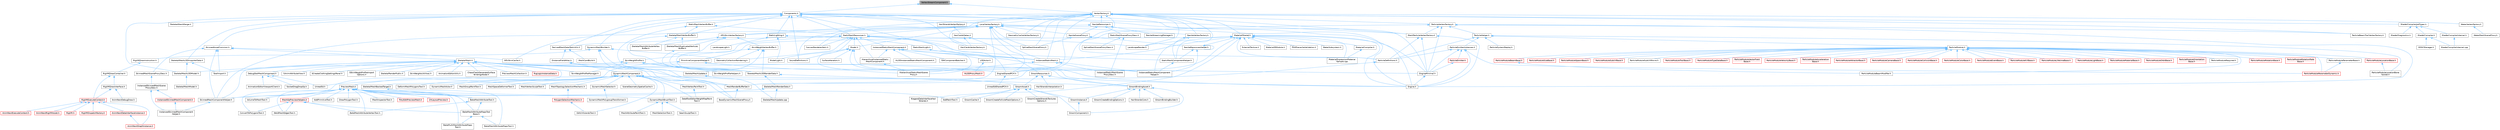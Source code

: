 digraph "VertexStreamComponent.h"
{
 // INTERACTIVE_SVG=YES
 // LATEX_PDF_SIZE
  bgcolor="transparent";
  edge [fontname=Helvetica,fontsize=10,labelfontname=Helvetica,labelfontsize=10];
  node [fontname=Helvetica,fontsize=10,shape=box,height=0.2,width=0.4];
  Node1 [id="Node000001",label="VertexStreamComponent.h",height=0.2,width=0.4,color="gray40", fillcolor="grey60", style="filled", fontcolor="black",tooltip=" "];
  Node1 -> Node2 [id="edge1_Node000001_Node000002",dir="back",color="steelblue1",style="solid",tooltip=" "];
  Node2 [id="Node000002",label="Components.h",height=0.2,width=0.4,color="grey40", fillcolor="white", style="filled",URL="$d0/dc5/Components_8h.html",tooltip=" "];
  Node2 -> Node3 [id="edge2_Node000002_Node000003",dir="back",color="steelblue1",style="solid",tooltip=" "];
  Node3 [id="Node000003",label="DerivedMeshDataTaskUtils.h",height=0.2,width=0.4,color="grey40", fillcolor="white", style="filled",URL="$d2/d98/DerivedMeshDataTaskUtils_8h.html",tooltip=" "];
  Node3 -> Node4 [id="edge3_Node000003_Node000004",dir="back",color="steelblue1",style="solid",tooltip=" "];
  Node4 [id="Node000004",label="DistanceFieldAtlas.h",height=0.2,width=0.4,color="grey40", fillcolor="white", style="filled",URL="$df/def/DistanceFieldAtlas_8h.html",tooltip=" "];
  Node4 -> Node5 [id="edge4_Node000004_Node000005",dir="back",color="steelblue1",style="solid",tooltip=" "];
  Node5 [id="Node000005",label="BaseDynamicMeshSceneProxy.h",height=0.2,width=0.4,color="grey40", fillcolor="white", style="filled",URL="$d2/dee/BaseDynamicMeshSceneProxy_8h.html",tooltip=" "];
  Node4 -> Node6 [id="edge5_Node000004_Node000006",dir="back",color="steelblue1",style="solid",tooltip=" "];
  Node6 [id="Node000006",label="DynamicMeshComponent.h",height=0.2,width=0.4,color="grey40", fillcolor="white", style="filled",URL="$d8/d66/DynamicMeshComponent_8h.html",tooltip=" "];
  Node6 -> Node7 [id="edge6_Node000006_Node000007",dir="back",color="steelblue1",style="solid",tooltip=" "];
  Node7 [id="Node000007",label="DataflowEditorWeightMapPaint\lTool.h",height=0.2,width=0.4,color="grey40", fillcolor="white", style="filled",URL="$db/d46/DataflowEditorWeightMapPaintTool_8h.html",tooltip=" "];
  Node6 -> Node8 [id="edge7_Node000006_Node000008",dir="back",color="steelblue1",style="solid",tooltip=" "];
  Node8 [id="Node000008",label="DeformMeshPolygonsTool.h",height=0.2,width=0.4,color="grey40", fillcolor="white", style="filled",URL="$db/d72/DeformMeshPolygonsTool_8h.html",tooltip=" "];
  Node6 -> Node9 [id="edge8_Node000006_Node000009",dir="back",color="steelblue1",style="solid",tooltip=" "];
  Node9 [id="Node000009",label="DynamicMeshActor.h",height=0.2,width=0.4,color="grey40", fillcolor="white", style="filled",URL="$d1/d71/DynamicMeshActor_8h.html",tooltip=" "];
  Node6 -> Node10 [id="edge9_Node000006_Node000010",dir="back",color="steelblue1",style="solid",tooltip=" "];
  Node10 [id="Node000010",label="DynamicMeshBrushTool.h",height=0.2,width=0.4,color="grey40", fillcolor="white", style="filled",URL="$da/d04/DynamicMeshBrushTool_8h.html",tooltip=" "];
  Node10 -> Node11 [id="edge10_Node000010_Node000011",dir="back",color="steelblue1",style="solid",tooltip=" "];
  Node11 [id="Node000011",label="MeshAttributePaintTool.h",height=0.2,width=0.4,color="grey40", fillcolor="white", style="filled",URL="$d3/d29/MeshAttributePaintTool_8h.html",tooltip=" "];
  Node10 -> Node12 [id="edge11_Node000010_Node000012",dir="back",color="steelblue1",style="solid",tooltip=" "];
  Node12 [id="Node000012",label="MeshSelectionTool.h",height=0.2,width=0.4,color="grey40", fillcolor="white", style="filled",URL="$d8/d80/MeshSelectionTool_8h.html",tooltip=" "];
  Node10 -> Node13 [id="edge12_Node000010_Node000013",dir="back",color="steelblue1",style="solid",tooltip=" "];
  Node13 [id="Node000013",label="SeamSculptTool.h",height=0.2,width=0.4,color="grey40", fillcolor="white", style="filled",URL="$d1/d31/SeamSculptTool_8h.html",tooltip=" "];
  Node6 -> Node14 [id="edge13_Node000006_Node000014",dir="back",color="steelblue1",style="solid",tooltip=" "];
  Node14 [id="Node000014",label="DynamicMeshSelector.h",height=0.2,width=0.4,color="grey40", fillcolor="white", style="filled",URL="$dc/d01/DynamicMeshSelector_8h.html",tooltip=" "];
  Node14 -> Node15 [id="edge14_Node000014_Node000015",dir="back",color="steelblue1",style="solid",tooltip=" "];
  Node15 [id="Node000015",label="DynamicMeshPolygroupTransformer.h",height=0.2,width=0.4,color="grey40", fillcolor="white", style="filled",URL="$dc/db2/DynamicMeshPolygroupTransformer_8h.html",tooltip=" "];
  Node6 -> Node16 [id="edge15_Node000006_Node000016",dir="back",color="steelblue1",style="solid",tooltip=" "];
  Node16 [id="Node000016",label="EditUVIslandsTool.h",height=0.2,width=0.4,color="grey40", fillcolor="white", style="filled",URL="$d0/de4/EditUVIslandsTool_8h.html",tooltip=" "];
  Node6 -> Node17 [id="edge16_Node000006_Node000017",dir="back",color="steelblue1",style="solid",tooltip=" "];
  Node17 [id="Node000017",label="MeshGroupPaintTool.h",height=0.2,width=0.4,color="grey40", fillcolor="white", style="filled",URL="$dd/d04/MeshGroupPaintTool_8h.html",tooltip=" "];
  Node6 -> Node18 [id="edge17_Node000006_Node000018",dir="back",color="steelblue1",style="solid",tooltip=" "];
  Node18 [id="Node000018",label="MeshRenderBufferSet.h",height=0.2,width=0.4,color="grey40", fillcolor="white", style="filled",URL="$de/dc2/MeshRenderBufferSet_8h.html",tooltip=" "];
  Node18 -> Node5 [id="edge18_Node000018_Node000005",dir="back",color="steelblue1",style="solid",tooltip=" "];
  Node6 -> Node19 [id="edge19_Node000006_Node000019",dir="back",color="steelblue1",style="solid",tooltip=" "];
  Node19 [id="Node000019",label="MeshSpaceDeformerTool.h",height=0.2,width=0.4,color="grey40", fillcolor="white", style="filled",URL="$d7/dc8/MeshSpaceDeformerTool_8h.html",tooltip=" "];
  Node6 -> Node20 [id="edge20_Node000006_Node000020",dir="back",color="steelblue1",style="solid",tooltip=" "];
  Node20 [id="Node000020",label="MeshTopologySelectionMechanic.h",height=0.2,width=0.4,color="grey40", fillcolor="white", style="filled",URL="$d5/d15/MeshTopologySelectionMechanic_8h.html",tooltip=" "];
  Node20 -> Node21 [id="edge21_Node000020_Node000021",dir="back",color="steelblue1",style="solid",tooltip=" "];
  Node21 [id="Node000021",label="PolygonSelectionMechanic.h",height=0.2,width=0.4,color="red", fillcolor="#FFF0F0", style="filled",URL="$da/dff/PolygonSelectionMechanic_8h.html",tooltip=" "];
  Node21 -> Node16 [id="edge22_Node000021_Node000016",dir="back",color="steelblue1",style="solid",tooltip=" "];
  Node6 -> Node23 [id="edge23_Node000006_Node000023",dir="back",color="steelblue1",style="solid",tooltip=" "];
  Node23 [id="Node000023",label="MeshVertexPaintTool.h",height=0.2,width=0.4,color="grey40", fillcolor="white", style="filled",URL="$db/d74/MeshVertexPaintTool_8h.html",tooltip=" "];
  Node23 -> Node7 [id="edge24_Node000023_Node000007",dir="back",color="steelblue1",style="solid",tooltip=" "];
  Node6 -> Node24 [id="edge25_Node000006_Node000024",dir="back",color="steelblue1",style="solid",tooltip=" "];
  Node24 [id="Node000024",label="MeshVertexSculptTool.h",height=0.2,width=0.4,color="grey40", fillcolor="white", style="filled",URL="$dc/da6/MeshVertexSculptTool_8h.html",tooltip=" "];
  Node6 -> Node25 [id="edge26_Node000006_Node000025",dir="back",color="steelblue1",style="solid",tooltip=" "];
  Node25 [id="Node000025",label="PreviewMesh.h",height=0.2,width=0.4,color="grey40", fillcolor="white", style="filled",URL="$d6/d30/PreviewMesh_8h.html",tooltip=" "];
  Node25 -> Node26 [id="edge27_Node000025_Node000026",dir="back",color="steelblue1",style="solid",tooltip=" "];
  Node26 [id="Node000026",label="AddPatchTool.h",height=0.2,width=0.4,color="grey40", fillcolor="white", style="filled",URL="$d5/deb/AddPatchTool_8h.html",tooltip=" "];
  Node25 -> Node27 [id="edge28_Node000025_Node000027",dir="back",color="steelblue1",style="solid",tooltip=" "];
  Node27 [id="Node000027",label="AddPrimitiveTool.h",height=0.2,width=0.4,color="grey40", fillcolor="white", style="filled",URL="$d5/dbf/AddPrimitiveTool_8h.html",tooltip=" "];
  Node25 -> Node28 [id="edge29_Node000025_Node000028",dir="back",color="steelblue1",style="solid",tooltip=" "];
  Node28 [id="Node000028",label="BakeMeshAttributeMapsTool.h",height=0.2,width=0.4,color="grey40", fillcolor="white", style="filled",URL="$d8/d14/BakeMeshAttributeMapsTool_8h.html",tooltip=" "];
  Node25 -> Node29 [id="edge30_Node000025_Node000029",dir="back",color="steelblue1",style="solid",tooltip=" "];
  Node29 [id="Node000029",label="BakeMeshAttributeMapsTool\lBase.h",height=0.2,width=0.4,color="grey40", fillcolor="white", style="filled",URL="$dc/d68/BakeMeshAttributeMapsToolBase_8h.html",tooltip=" "];
  Node29 -> Node28 [id="edge31_Node000029_Node000028",dir="back",color="steelblue1",style="solid",tooltip=" "];
  Node29 -> Node30 [id="edge32_Node000029_Node000030",dir="back",color="steelblue1",style="solid",tooltip=" "];
  Node30 [id="Node000030",label="BakeMultiMeshAttributeMaps\lTool.h",height=0.2,width=0.4,color="grey40", fillcolor="white", style="filled",URL="$d7/d65/BakeMultiMeshAttributeMapsTool_8h.html",tooltip=" "];
  Node25 -> Node31 [id="edge33_Node000025_Node000031",dir="back",color="steelblue1",style="solid",tooltip=" "];
  Node31 [id="Node000031",label="BakeMeshAttributeTool.h",height=0.2,width=0.4,color="grey40", fillcolor="white", style="filled",URL="$d0/d82/BakeMeshAttributeTool_8h.html",tooltip=" "];
  Node31 -> Node29 [id="edge34_Node000031_Node000029",dir="back",color="steelblue1",style="solid",tooltip=" "];
  Node31 -> Node32 [id="edge35_Node000031_Node000032",dir="back",color="steelblue1",style="solid",tooltip=" "];
  Node32 [id="Node000032",label="BakeMeshAttributeVertexTool.h",height=0.2,width=0.4,color="grey40", fillcolor="white", style="filled",URL="$d6/d76/BakeMeshAttributeVertexTool_8h.html",tooltip=" "];
  Node25 -> Node32 [id="edge36_Node000025_Node000032",dir="back",color="steelblue1",style="solid",tooltip=" "];
  Node25 -> Node30 [id="edge37_Node000025_Node000030",dir="back",color="steelblue1",style="solid",tooltip=" "];
  Node25 -> Node33 [id="edge38_Node000025_Node000033",dir="back",color="steelblue1",style="solid",tooltip=" "];
  Node33 [id="Node000033",label="ConvertToPolygonsTool.h",height=0.2,width=0.4,color="grey40", fillcolor="white", style="filled",URL="$d7/d5a/ConvertToPolygonsTool_8h.html",tooltip=" "];
  Node25 -> Node34 [id="edge39_Node000025_Node000034",dir="back",color="steelblue1",style="solid",tooltip=" "];
  Node34 [id="Node000034",label="DrawPolygonTool.h",height=0.2,width=0.4,color="grey40", fillcolor="white", style="filled",URL="$d0/d15/DrawPolygonTool_8h.html",tooltip=" "];
  Node25 -> Node10 [id="edge40_Node000025_Node000010",dir="back",color="steelblue1",style="solid",tooltip=" "];
  Node25 -> Node35 [id="edge41_Node000025_Node000035",dir="back",color="steelblue1",style="solid",tooltip=" "];
  Node35 [id="Node000035",label="MeshInspectorTool.h",height=0.2,width=0.4,color="grey40", fillcolor="white", style="filled",URL="$de/da1/MeshInspectorTool_8h.html",tooltip=" "];
  Node25 -> Node36 [id="edge42_Node000025_Node000036",dir="back",color="steelblue1",style="solid",tooltip=" "];
  Node36 [id="Node000036",label="MeshOpPreviewHelpers.h",height=0.2,width=0.4,color="red", fillcolor="#FFF0F0", style="filled",URL="$de/d33/MeshOpPreviewHelpers_8h.html",tooltip=" "];
  Node36 -> Node29 [id="edge43_Node000036_Node000029",dir="back",color="steelblue1",style="solid",tooltip=" "];
  Node36 -> Node32 [id="edge44_Node000036_Node000032",dir="back",color="steelblue1",style="solid",tooltip=" "];
  Node36 -> Node33 [id="edge45_Node000036_Node000033",dir="back",color="steelblue1",style="solid",tooltip=" "];
  Node36 -> Node70 [id="edge46_Node000036_Node000070",dir="back",color="steelblue1",style="solid",tooltip=" "];
  Node70 [id="Node000070",label="WeldMeshEdgesTool.h",height=0.2,width=0.4,color="grey40", fillcolor="white", style="filled",URL="$d5/d6e/WeldMeshEdgesTool_8h.html",tooltip=" "];
  Node25 -> Node71 [id="edge47_Node000025_Node000071",dir="back",color="steelblue1",style="solid",tooltip=" "];
  Node71 [id="Node000071",label="PolyEditPreviewMesh.h",height=0.2,width=0.4,color="red", fillcolor="#FFF0F0", style="filled",URL="$d2/de8/PolyEditPreviewMesh_8h.html",tooltip=" "];
  Node25 -> Node73 [id="edge48_Node000025_Node000073",dir="back",color="steelblue1",style="solid",tooltip=" "];
  Node73 [id="Node000073",label="UVLayoutPreview.h",height=0.2,width=0.4,color="red", fillcolor="#FFF0F0", style="filled",URL="$dd/d16/UVLayoutPreview_8h.html",tooltip=" "];
  Node25 -> Node76 [id="edge49_Node000025_Node000076",dir="back",color="steelblue1",style="solid",tooltip=" "];
  Node76 [id="Node000076",label="VolumeToMeshTool.h",height=0.2,width=0.4,color="grey40", fillcolor="white", style="filled",URL="$de/d64/VolumeToMeshTool_8h.html",tooltip=" "];
  Node25 -> Node70 [id="edge50_Node000025_Node000070",dir="back",color="steelblue1",style="solid",tooltip=" "];
  Node6 -> Node77 [id="edge51_Node000006_Node000077",dir="back",color="steelblue1",style="solid",tooltip=" "];
  Node77 [id="Node000077",label="SceneGeometrySpatialCache.h",height=0.2,width=0.4,color="grey40", fillcolor="white", style="filled",URL="$d6/d6f/SceneGeometrySpatialCache_8h.html",tooltip=" "];
  Node3 -> Node78 [id="edge52_Node000003_Node000078",dir="back",color="steelblue1",style="solid",tooltip=" "];
  Node78 [id="Node000078",label="MeshCardBuild.h",height=0.2,width=0.4,color="grey40", fillcolor="white", style="filled",URL="$d8/df6/MeshCardBuild_8h.html",tooltip=" "];
  Node2 -> Node79 [id="edge53_Node000002_Node000079",dir="back",color="steelblue1",style="solid",tooltip=" "];
  Node79 [id="Node000079",label="DynamicMeshBuilder.h",height=0.2,width=0.4,color="grey40", fillcolor="white", style="filled",URL="$d2/d3c/DynamicMeshBuilder_8h.html",tooltip=" "];
  Node79 -> Node5 [id="edge54_Node000079_Node000005",dir="back",color="steelblue1",style="solid",tooltip=" "];
  Node79 -> Node80 [id="edge55_Node000079_Node000080",dir="back",color="steelblue1",style="solid",tooltip=" "];
  Node80 [id="Node000080",label="GeometryCollectionRendering.h",height=0.2,width=0.4,color="grey40", fillcolor="white", style="filled",URL="$dc/d68/GeometryCollectionRendering_8h.html",tooltip=" "];
  Node79 -> Node18 [id="edge56_Node000079_Node000018",dir="back",color="steelblue1",style="solid",tooltip=" "];
  Node79 -> Node81 [id="edge57_Node000079_Node000081",dir="back",color="steelblue1",style="solid",tooltip=" "];
  Node81 [id="Node000081",label="RigVMDrawInstruction.h",height=0.2,width=0.4,color="grey40", fillcolor="white", style="filled",URL="$d3/dd0/RigVMDrawInstruction_8h.html",tooltip=" "];
  Node81 -> Node82 [id="edge58_Node000081_Node000082",dir="back",color="steelblue1",style="solid",tooltip=" "];
  Node82 [id="Node000082",label="RigVMDrawContainer.h",height=0.2,width=0.4,color="grey40", fillcolor="white", style="filled",URL="$da/ddd/RigVMDrawContainer_8h.html",tooltip=" "];
  Node82 -> Node83 [id="edge59_Node000082_Node000083",dir="back",color="steelblue1",style="solid",tooltip=" "];
  Node83 [id="Node000083",label="RigVMDrawInterface.h",height=0.2,width=0.4,color="grey40", fillcolor="white", style="filled",URL="$d2/dd1/RigVMDrawInterface_8h.html",tooltip=" "];
  Node83 -> Node84 [id="edge60_Node000083_Node000084",dir="back",color="steelblue1",style="solid",tooltip=" "];
  Node84 [id="Node000084",label="AnimNextDebugDraw.h",height=0.2,width=0.4,color="grey40", fillcolor="white", style="filled",URL="$dd/de1/AnimNextDebugDraw_8h.html",tooltip=" "];
  Node83 -> Node85 [id="edge61_Node000083_Node000085",dir="back",color="steelblue1",style="solid",tooltip=" "];
  Node85 [id="Node000085",label="RigVMExecuteContext.h",height=0.2,width=0.4,color="red", fillcolor="#FFF0F0", style="filled",URL="$d8/d0d/RigVMExecuteContext_8h.html",tooltip=" "];
  Node85 -> Node86 [id="edge62_Node000085_Node000086",dir="back",color="steelblue1",style="solid",tooltip=" "];
  Node86 [id="Node000086",label="AnimNextDataInterfaceInstance.h",height=0.2,width=0.4,color="red", fillcolor="#FFF0F0", style="filled",URL="$d4/dc0/AnimNextDataInterfaceInstance_8h.html",tooltip=" "];
  Node86 -> Node87 [id="edge63_Node000086_Node000087",dir="back",color="steelblue1",style="solid",tooltip=" "];
  Node87 [id="Node000087",label="AnimNextGraphInstance.h",height=0.2,width=0.4,color="red", fillcolor="#FFF0F0", style="filled",URL="$df/d5e/AnimNextGraphInstance_8h.html",tooltip=" "];
  Node85 -> Node102 [id="edge64_Node000085_Node000102",dir="back",color="steelblue1",style="solid",tooltip=" "];
  Node102 [id="Node000102",label="AnimNextExecuteContext.h",height=0.2,width=0.4,color="red", fillcolor="#FFF0F0", style="filled",URL="$de/da5/AnimNextExecuteContext_8h.html",tooltip=" "];
  Node85 -> Node87 [id="edge65_Node000085_Node000087",dir="back",color="steelblue1",style="solid",tooltip=" "];
  Node85 -> Node125 [id="edge66_Node000085_Node000125",dir="back",color="steelblue1",style="solid",tooltip=" "];
  Node125 [id="Node000125",label="AnimNextRigVMAsset.h",height=0.2,width=0.4,color="red", fillcolor="#FFF0F0", style="filled",URL="$d8/d0c/AnimNextRigVMAsset_8h.html",tooltip=" "];
  Node85 -> Node134 [id="edge67_Node000085_Node000134",dir="back",color="steelblue1",style="solid",tooltip=" "];
  Node134 [id="Node000134",label="RigVM.h",height=0.2,width=0.4,color="red", fillcolor="#FFF0F0", style="filled",URL="$d0/d5e/RigVM_8h.html",tooltip=" "];
  Node85 -> Node218 [id="edge68_Node000085_Node000218",dir="back",color="steelblue1",style="solid",tooltip=" "];
  Node218 [id="Node000218",label="RigVMDispatchFactory.h",height=0.2,width=0.4,color="red", fillcolor="#FFF0F0", style="filled",URL="$de/d6b/RigVMDispatchFactory_8h.html",tooltip=" "];
  Node82 -> Node85 [id="edge69_Node000082_Node000085",dir="back",color="steelblue1",style="solid",tooltip=" "];
  Node2 -> Node308 [id="edge70_Node000002_Node000308",dir="back",color="steelblue1",style="solid",tooltip=" "];
  Node308 [id="Node000308",label="Engine.h",height=0.2,width=0.4,color="grey40", fillcolor="white", style="filled",URL="$d1/d34/Public_2Engine_8h.html",tooltip=" "];
  Node2 -> Node309 [id="edge71_Node000002_Node000309",dir="back",color="steelblue1",style="solid",tooltip=" "];
  Node309 [id="Node000309",label="EngineMinimal.h",height=0.2,width=0.4,color="grey40", fillcolor="white", style="filled",URL="$d0/d2c/EngineMinimal_8h.html",tooltip=" "];
  Node309 -> Node308 [id="edge72_Node000309_Node000308",dir="back",color="steelblue1",style="solid",tooltip=" "];
  Node2 -> Node310 [id="edge73_Node000002_Node000310",dir="back",color="steelblue1",style="solid",tooltip=" "];
  Node310 [id="Node000310",label="EngineSharedPCH.h",height=0.2,width=0.4,color="grey40", fillcolor="white", style="filled",URL="$dc/dbb/EngineSharedPCH_8h.html",tooltip=" "];
  Node310 -> Node311 [id="edge74_Node000310_Node000311",dir="back",color="steelblue1",style="solid",tooltip=" "];
  Node311 [id="Node000311",label="UnrealEdSharedPCH.h",height=0.2,width=0.4,color="grey40", fillcolor="white", style="filled",URL="$d1/de6/UnrealEdSharedPCH_8h.html",tooltip=" "];
  Node2 -> Node312 [id="edge75_Node000002_Node000312",dir="back",color="steelblue1",style="solid",tooltip=" "];
  Node312 [id="Node000312",label="HairCardsVertexFactory.h",height=0.2,width=0.4,color="grey40", fillcolor="white", style="filled",URL="$de/d8e/HairCardsVertexFactory_8h.html",tooltip=" "];
  Node2 -> Node313 [id="edge76_Node000002_Node000313",dir="back",color="steelblue1",style="solid",tooltip=" "];
  Node313 [id="Node000313",label="HairStrandsVertexFactory.h",height=0.2,width=0.4,color="grey40", fillcolor="white", style="filled",URL="$d0/d1c/HairStrandsVertexFactory_8h.html",tooltip=" "];
  Node313 -> Node314 [id="edge77_Node000313_Node000314",dir="back",color="steelblue1",style="solid",tooltip=" "];
  Node314 [id="Node000314",label="HairCardsDatas.h",height=0.2,width=0.4,color="grey40", fillcolor="white", style="filled",URL="$da/d01/HairCardsDatas_8h.html",tooltip=" "];
  Node314 -> Node315 [id="edge78_Node000314_Node000315",dir="back",color="steelblue1",style="solid",tooltip=" "];
  Node315 [id="Node000315",label="GroomResources.h",height=0.2,width=0.4,color="grey40", fillcolor="white", style="filled",URL="$d0/d70/GroomResources_8h.html",tooltip=" "];
  Node315 -> Node316 [id="edge79_Node000315_Node000316",dir="back",color="steelblue1",style="solid",tooltip=" "];
  Node316 [id="Node000316",label="GroomAsset.h",height=0.2,width=0.4,color="grey40", fillcolor="white", style="filled",URL="$d8/df1/GroomAsset_8h.html",tooltip=" "];
  Node316 -> Node317 [id="edge80_Node000316_Node000317",dir="back",color="steelblue1",style="solid",tooltip=" "];
  Node317 [id="Node000317",label="GroomCache.h",height=0.2,width=0.4,color="grey40", fillcolor="white", style="filled",URL="$d7/d6e/GroomCache_8h.html",tooltip=" "];
  Node316 -> Node318 [id="edge81_Node000316_Node000318",dir="back",color="steelblue1",style="solid",tooltip=" "];
  Node318 [id="Node000318",label="GroomComponent.h",height=0.2,width=0.4,color="grey40", fillcolor="white", style="filled",URL="$de/d2e/GroomComponent_8h.html",tooltip=" "];
  Node316 -> Node319 [id="edge82_Node000316_Node000319",dir="back",color="steelblue1",style="solid",tooltip=" "];
  Node319 [id="Node000319",label="GroomCreateFollicleMaskOptions.h",height=0.2,width=0.4,color="grey40", fillcolor="white", style="filled",URL="$d7/d8b/GroomCreateFollicleMaskOptions_8h.html",tooltip=" "];
  Node316 -> Node320 [id="edge83_Node000316_Node000320",dir="back",color="steelblue1",style="solid",tooltip=" "];
  Node320 [id="Node000320",label="GroomCreateStrandsTextures\lOptions.h",height=0.2,width=0.4,color="grey40", fillcolor="white", style="filled",URL="$da/dfc/GroomCreateStrandsTexturesOptions_8h.html",tooltip=" "];
  Node316 -> Node321 [id="edge84_Node000316_Node000321",dir="back",color="steelblue1",style="solid",tooltip=" "];
  Node321 [id="Node000321",label="GroomInstance.h",height=0.2,width=0.4,color="grey40", fillcolor="white", style="filled",URL="$dd/d47/GroomInstance_8h.html",tooltip=" "];
  Node321 -> Node318 [id="edge85_Node000321_Node000318",dir="back",color="steelblue1",style="solid",tooltip=" "];
  Node316 -> Node322 [id="edge86_Node000316_Node000322",dir="back",color="steelblue1",style="solid",tooltip=" "];
  Node322 [id="Node000322",label="NiagaraDataInterfaceHair\lStrands.h",height=0.2,width=0.4,color="grey40", fillcolor="white", style="filled",URL="$da/dd2/NiagaraDataInterfaceHairStrands_8h.html",tooltip=" "];
  Node315 -> Node323 [id="edge87_Node000315_Node000323",dir="back",color="steelblue1",style="solid",tooltip=" "];
  Node323 [id="Node000323",label="GroomBindingAsset.h",height=0.2,width=0.4,color="grey40", fillcolor="white", style="filled",URL="$de/d26/GroomBindingAsset_8h.html",tooltip=" "];
  Node323 -> Node324 [id="edge88_Node000323_Node000324",dir="back",color="steelblue1",style="solid",tooltip=" "];
  Node324 [id="Node000324",label="GroomBindingBuilder.h",height=0.2,width=0.4,color="grey40", fillcolor="white", style="filled",URL="$d2/d2f/GroomBindingBuilder_8h.html",tooltip=" "];
  Node323 -> Node318 [id="edge89_Node000323_Node000318",dir="back",color="steelblue1",style="solid",tooltip=" "];
  Node323 -> Node325 [id="edge90_Node000323_Node000325",dir="back",color="steelblue1",style="solid",tooltip=" "];
  Node325 [id="Node000325",label="GroomCreateBindingOptions.h",height=0.2,width=0.4,color="grey40", fillcolor="white", style="filled",URL="$d5/dba/GroomCreateBindingOptions_8h.html",tooltip=" "];
  Node323 -> Node321 [id="edge91_Node000323_Node000321",dir="back",color="steelblue1",style="solid",tooltip=" "];
  Node323 -> Node326 [id="edge92_Node000323_Node000326",dir="back",color="steelblue1",style="solid",tooltip=" "];
  Node326 [id="Node000326",label="HairStrandsCore.h",height=0.2,width=0.4,color="grey40", fillcolor="white", style="filled",URL="$d7/def/HairStrandsCore_8h.html",tooltip=" "];
  Node315 -> Node327 [id="edge93_Node000315_Node000327",dir="back",color="steelblue1",style="solid",tooltip=" "];
  Node327 [id="Node000327",label="HairStrandsInterpolation.h",height=0.2,width=0.4,color="grey40", fillcolor="white", style="filled",URL="$de/dab/HairStrandsInterpolation_8h.html",tooltip=" "];
  Node314 -> Node312 [id="edge94_Node000314_Node000312",dir="back",color="steelblue1",style="solid",tooltip=" "];
  Node2 -> Node328 [id="edge95_Node000002_Node000328",dir="back",color="steelblue1",style="solid",tooltip=" "];
  Node328 [id="Node000328",label="LocalVertexFactory.h",height=0.2,width=0.4,color="grey40", fillcolor="white", style="filled",URL="$d7/dd9/LocalVertexFactory_8h.html",tooltip=" "];
  Node328 -> Node329 [id="edge96_Node000328_Node000329",dir="back",color="steelblue1",style="solid",tooltip=" "];
  Node329 [id="Node000329",label="CanvasRendererItem.h",height=0.2,width=0.4,color="grey40", fillcolor="white", style="filled",URL="$d7/d93/CanvasRendererItem_8h.html",tooltip=" "];
  Node328 -> Node308 [id="edge97_Node000328_Node000308",dir="back",color="steelblue1",style="solid",tooltip=" "];
  Node328 -> Node310 [id="edge98_Node000328_Node000310",dir="back",color="steelblue1",style="solid",tooltip=" "];
  Node328 -> Node330 [id="edge99_Node000328_Node000330",dir="back",color="steelblue1",style="solid",tooltip=" "];
  Node330 [id="Node000330",label="GPUSkinVertexFactory.h",height=0.2,width=0.4,color="grey40", fillcolor="white", style="filled",URL="$db/dcc/GPUSkinVertexFactory_8h.html",tooltip=" "];
  Node330 -> Node331 [id="edge100_Node000330_Node000331",dir="back",color="steelblue1",style="solid",tooltip=" "];
  Node331 [id="Node000331",label="SkeletalMeshAttributeVertex\lBuffer.h",height=0.2,width=0.4,color="grey40", fillcolor="white", style="filled",URL="$de/d6e/SkeletalMeshAttributeVertexBuffer_8h.html",tooltip=" "];
  Node330 -> Node332 [id="edge101_Node000330_Node000332",dir="back",color="steelblue1",style="solid",tooltip=" "];
  Node332 [id="Node000332",label="SkeletalMeshDuplicatedVertices\lBuffer.h",height=0.2,width=0.4,color="grey40", fillcolor="white", style="filled",URL="$d6/da7/SkeletalMeshDuplicatedVerticesBuffer_8h.html",tooltip=" "];
  Node332 -> Node333 [id="edge102_Node000332_Node000333",dir="back",color="steelblue1",style="solid",tooltip=" "];
  Node333 [id="Node000333",label="SkeletalMeshLODRenderData.h",height=0.2,width=0.4,color="grey40", fillcolor="white", style="filled",URL="$d0/d5a/SkeletalMeshLODRenderData_8h.html",tooltip=" "];
  Node333 -> Node323 [id="edge103_Node000333_Node000323",dir="back",color="steelblue1",style="solid",tooltip=" "];
  Node333 -> Node334 [id="edge104_Node000333_Node000334",dir="back",color="steelblue1",style="solid",tooltip=" "];
  Node334 [id="Node000334",label="SkeletalMeshRenderData.h",height=0.2,width=0.4,color="grey40", fillcolor="white", style="filled",URL="$d9/d14/SkeletalMeshRenderData_8h.html",tooltip=" "];
  Node334 -> Node335 [id="edge105_Node000334_Node000335",dir="back",color="steelblue1",style="solid",tooltip=" "];
  Node335 [id="Node000335",label="SkeletalMeshUpdate.cpp",height=0.2,width=0.4,color="grey40", fillcolor="white", style="filled",URL="$db/d45/SkeletalMeshUpdate_8cpp.html",tooltip=" "];
  Node334 -> Node336 [id="edge106_Node000334_Node000336",dir="back",color="steelblue1",style="solid",tooltip=" "];
  Node336 [id="Node000336",label="SkinnedMeshComponentHelper.h",height=0.2,width=0.4,color="grey40", fillcolor="white", style="filled",URL="$db/d81/SkinnedMeshComponentHelper_8h.html",tooltip=" "];
  Node336 -> Node337 [id="edge107_Node000336_Node000337",dir="back",color="steelblue1",style="solid",tooltip=" "];
  Node337 [id="Node000337",label="InstancedSkinnedMeshComponent\lHelper.h",height=0.2,width=0.4,color="grey40", fillcolor="white", style="filled",URL="$d1/d86/InstancedSkinnedMeshComponentHelper_8h.html",tooltip=" "];
  Node330 -> Node333 [id="edge108_Node000330_Node000333",dir="back",color="steelblue1",style="solid",tooltip=" "];
  Node330 -> Node338 [id="edge109_Node000330_Node000338",dir="back",color="steelblue1",style="solid",tooltip=" "];
  Node338 [id="Node000338",label="SkinWeightVertexBuffer.h",height=0.2,width=0.4,color="grey40", fillcolor="white", style="filled",URL="$d3/d86/SkinWeightVertexBuffer_8h.html",tooltip=" "];
  Node338 -> Node80 [id="edge110_Node000338_Node000080",dir="back",color="steelblue1",style="solid",tooltip=" "];
  Node338 -> Node333 [id="edge111_Node000338_Node000333",dir="back",color="steelblue1",style="solid",tooltip=" "];
  Node338 -> Node339 [id="edge112_Node000338_Node000339",dir="back",color="steelblue1",style="solid",tooltip=" "];
  Node339 [id="Node000339",label="SkeletalMeshUpdate.h",height=0.2,width=0.4,color="grey40", fillcolor="white", style="filled",URL="$df/d79/SkeletalMeshUpdate_8h.html",tooltip=" "];
  Node339 -> Node335 [id="edge113_Node000339_Node000335",dir="back",color="steelblue1",style="solid",tooltip=" "];
  Node338 -> Node340 [id="edge114_Node000338_Node000340",dir="back",color="steelblue1",style="solid",tooltip=" "];
  Node340 [id="Node000340",label="SkinWeightProfile.h",height=0.2,width=0.4,color="grey40", fillcolor="white", style="filled",URL="$d9/d1f/SkinWeightProfile_8h.html",tooltip=" "];
  Node340 -> Node341 [id="edge115_Node000340_Node000341",dir="back",color="steelblue1",style="solid",tooltip=" "];
  Node341 [id="Node000341",label="SkeletalMeshLODModel.h",height=0.2,width=0.4,color="grey40", fillcolor="white", style="filled",URL="$d2/d34/SkeletalMeshLODModel_8h.html",tooltip=" "];
  Node341 -> Node342 [id="edge116_Node000341_Node000342",dir="back",color="steelblue1",style="solid",tooltip=" "];
  Node342 [id="Node000342",label="SkeletalMeshModel.h",height=0.2,width=0.4,color="grey40", fillcolor="white", style="filled",URL="$d1/d2c/SkeletalMeshModel_8h.html",tooltip=" "];
  Node340 -> Node333 [id="edge117_Node000340_Node000333",dir="back",color="steelblue1",style="solid",tooltip=" "];
  Node340 -> Node343 [id="edge118_Node000340_Node000343",dir="back",color="steelblue1",style="solid",tooltip=" "];
  Node343 [id="Node000343",label="SkinWeightProfileHelpers.h",height=0.2,width=0.4,color="grey40", fillcolor="white", style="filled",URL="$d4/d53/SkinWeightProfileHelpers_8h.html",tooltip=" "];
  Node340 -> Node344 [id="edge119_Node000340_Node000344",dir="back",color="steelblue1",style="solid",tooltip=" "];
  Node344 [id="Node000344",label="SkinWeightProfileManager.h",height=0.2,width=0.4,color="grey40", fillcolor="white", style="filled",URL="$d4/d83/SkinWeightProfileManager_8h.html",tooltip=" "];
  Node328 -> Node345 [id="edge120_Node000328_Node000345",dir="back",color="steelblue1",style="solid",tooltip=" "];
  Node345 [id="Node000345",label="GeometryCacheVertexFactory.h",height=0.2,width=0.4,color="grey40", fillcolor="white", style="filled",URL="$d2/d40/GeometryCacheVertexFactory_8h.html",tooltip=" "];
  Node328 -> Node346 [id="edge121_Node000328_Node000346",dir="back",color="steelblue1",style="solid",tooltip=" "];
  Node346 [id="Node000346",label="InstancedStaticMesh.h",height=0.2,width=0.4,color="grey40", fillcolor="white", style="filled",URL="$dd/d89/InstancedStaticMesh_8h.html",tooltip=" "];
  Node346 -> Node347 [id="edge122_Node000346_Node000347",dir="back",color="steelblue1",style="solid",tooltip=" "];
  Node347 [id="Node000347",label="HierarchicalStaticMeshScene\lProxy.h",height=0.2,width=0.4,color="grey40", fillcolor="white", style="filled",URL="$d3/d4d/HierarchicalStaticMeshSceneProxy_8h.html",tooltip=" "];
  Node346 -> Node348 [id="edge123_Node000346_Node000348",dir="back",color="steelblue1",style="solid",tooltip=" "];
  Node348 [id="Node000348",label="InstancedStaticMeshComponent\lHelper.h",height=0.2,width=0.4,color="grey40", fillcolor="white", style="filled",URL="$dc/dc7/InstancedStaticMeshComponentHelper_8h.html",tooltip=" "];
  Node346 -> Node349 [id="edge124_Node000346_Node000349",dir="back",color="steelblue1",style="solid",tooltip=" "];
  Node349 [id="Node000349",label="InstancedStaticMeshScene\lProxyDesc.h",height=0.2,width=0.4,color="grey40", fillcolor="white", style="filled",URL="$db/dcf/InstancedStaticMeshSceneProxyDesc_8h.html",tooltip=" "];
  Node328 -> Node18 [id="edge125_Node000328_Node000018",dir="back",color="steelblue1",style="solid",tooltip=" "];
  Node328 -> Node350 [id="edge126_Node000328_Node000350",dir="back",color="steelblue1",style="solid",tooltip=" "];
  Node350 [id="Node000350",label="Model.h",height=0.2,width=0.4,color="grey40", fillcolor="white", style="filled",URL="$dd/d63/Public_2Model_8h.html",tooltip=" "];
  Node350 -> Node308 [id="edge127_Node000350_Node000308",dir="back",color="steelblue1",style="solid",tooltip=" "];
  Node350 -> Node310 [id="edge128_Node000350_Node000310",dir="back",color="steelblue1",style="solid",tooltip=" "];
  Node350 -> Node351 [id="edge129_Node000350_Node000351",dir="back",color="steelblue1",style="solid",tooltip=" "];
  Node351 [id="Node000351",label="ModelLight.h",height=0.2,width=0.4,color="grey40", fillcolor="white", style="filled",URL="$d2/d80/ModelLight_8h.html",tooltip=" "];
  Node350 -> Node352 [id="edge130_Node000350_Node000352",dir="back",color="steelblue1",style="solid",tooltip=" "];
  Node352 [id="Node000352",label="SoundDefinitions.h",height=0.2,width=0.4,color="grey40", fillcolor="white", style="filled",URL="$d4/da9/SoundDefinitions_8h.html",tooltip=" "];
  Node350 -> Node353 [id="edge131_Node000350_Node000353",dir="back",color="steelblue1",style="solid",tooltip=" "];
  Node353 [id="Node000353",label="SurfaceIterators.h",height=0.2,width=0.4,color="grey40", fillcolor="white", style="filled",URL="$da/de6/SurfaceIterators_8h.html",tooltip=" "];
  Node328 -> Node354 [id="edge132_Node000328_Node000354",dir="back",color="steelblue1",style="solid",tooltip=" "];
  Node354 [id="Node000354",label="NaniteSceneProxy.h",height=0.2,width=0.4,color="grey40", fillcolor="white", style="filled",URL="$de/dae/NaniteSceneProxy_8h.html",tooltip=" "];
  Node354 -> Node355 [id="edge133_Node000354_Node000355",dir="back",color="steelblue1",style="solid",tooltip=" "];
  Node355 [id="Node000355",label="NaniteResourcesHelper.h",height=0.2,width=0.4,color="grey40", fillcolor="white", style="filled",URL="$dc/d48/NaniteResourcesHelper_8h.html",tooltip=" "];
  Node355 -> Node348 [id="edge134_Node000355_Node000348",dir="back",color="steelblue1",style="solid",tooltip=" "];
  Node355 -> Node355 [id="edge135_Node000355_Node000355",dir="back",color="steelblue1",style="solid",tooltip=" "];
  Node355 -> Node356 [id="edge136_Node000355_Node000356",dir="back",color="steelblue1",style="solid",tooltip=" "];
  Node356 [id="Node000356",label="StaticMeshComponentHelper.h",height=0.2,width=0.4,color="grey40", fillcolor="white", style="filled",URL="$dc/dc1/StaticMeshComponentHelper_8h.html",tooltip=" "];
  Node356 -> Node348 [id="edge137_Node000356_Node000348",dir="back",color="steelblue1",style="solid",tooltip=" "];
  Node354 -> Node357 [id="edge138_Node000354_Node000357",dir="back",color="steelblue1",style="solid",tooltip=" "];
  Node357 [id="Node000357",label="SplineMeshSceneProxy.h",height=0.2,width=0.4,color="grey40", fillcolor="white", style="filled",URL="$dd/dcb/SplineMeshSceneProxy_8h.html",tooltip=" "];
  Node328 -> Node358 [id="edge139_Node000328_Node000358",dir="back",color="steelblue1",style="solid",tooltip=" "];
  Node358 [id="Node000358",label="NaniteVertexFactory.h",height=0.2,width=0.4,color="grey40", fillcolor="white", style="filled",URL="$dd/df7/NaniteVertexFactory_8h.html",tooltip=" "];
  Node358 -> Node348 [id="edge140_Node000358_Node000348",dir="back",color="steelblue1",style="solid",tooltip=" "];
  Node358 -> Node356 [id="edge141_Node000358_Node000356",dir="back",color="steelblue1",style="solid",tooltip=" "];
  Node328 -> Node352 [id="edge142_Node000328_Node000352",dir="back",color="steelblue1",style="solid",tooltip=" "];
  Node328 -> Node357 [id="edge143_Node000328_Node000357",dir="back",color="steelblue1",style="solid",tooltip=" "];
  Node328 -> Node359 [id="edge144_Node000328_Node000359",dir="back",color="steelblue1",style="solid",tooltip=" "];
  Node359 [id="Node000359",label="StaticMeshResources.h",height=0.2,width=0.4,color="grey40", fillcolor="white", style="filled",URL="$d0/db7/StaticMeshResources_8h.html",tooltip=" "];
  Node359 -> Node329 [id="edge145_Node000359_Node000329",dir="back",color="steelblue1",style="solid",tooltip=" "];
  Node359 -> Node3 [id="edge146_Node000359_Node000003",dir="back",color="steelblue1",style="solid",tooltip=" "];
  Node359 -> Node80 [id="edge147_Node000359_Node000080",dir="back",color="steelblue1",style="solid",tooltip=" "];
  Node359 -> Node360 [id="edge148_Node000359_Node000360",dir="back",color="steelblue1",style="solid",tooltip=" "];
  Node360 [id="Node000360",label="HierarchicalInstancedStatic\lMeshComponent.h",height=0.2,width=0.4,color="grey40", fillcolor="white", style="filled",URL="$d3/ddb/HierarchicalInstancedStaticMeshComponent_8h.html",tooltip=" "];
  Node360 -> Node347 [id="edge149_Node000360_Node000347",dir="back",color="steelblue1",style="solid",tooltip=" "];
  Node359 -> Node347 [id="edge150_Node000359_Node000347",dir="back",color="steelblue1",style="solid",tooltip=" "];
  Node359 -> Node346 [id="edge151_Node000359_Node000346",dir="back",color="steelblue1",style="solid",tooltip=" "];
  Node359 -> Node361 [id="edge152_Node000359_Node000361",dir="back",color="steelblue1",style="solid",tooltip=" "];
  Node361 [id="Node000361",label="InstancedStaticMeshComponent.h",height=0.2,width=0.4,color="grey40", fillcolor="white", style="filled",URL="$d8/d5d/InstancedStaticMeshComponent_8h.html",tooltip=" "];
  Node361 -> Node308 [id="edge153_Node000361_Node000308",dir="back",color="steelblue1",style="solid",tooltip=" "];
  Node361 -> Node362 [id="edge154_Node000361_Node000362",dir="back",color="steelblue1",style="solid",tooltip=" "];
  Node362 [id="Node000362",label="HLODInstancedStaticMeshComponent.h",height=0.2,width=0.4,color="grey40", fillcolor="white", style="filled",URL="$dd/d88/HLODInstancedStaticMeshComponent_8h.html",tooltip=" "];
  Node361 -> Node360 [id="edge155_Node000361_Node000360",dir="back",color="steelblue1",style="solid",tooltip=" "];
  Node361 -> Node347 [id="edge156_Node000361_Node000347",dir="back",color="steelblue1",style="solid",tooltip=" "];
  Node361 -> Node363 [id="edge157_Node000361_Node000363",dir="back",color="steelblue1",style="solid",tooltip=" "];
  Node363 [id="Node000363",label="ISMComponentBatcher.h",height=0.2,width=0.4,color="grey40", fillcolor="white", style="filled",URL="$d8/def/ISMComponentBatcher_8h.html",tooltip=" "];
  Node361 -> Node346 [id="edge158_Node000361_Node000346",dir="back",color="steelblue1",style="solid",tooltip=" "];
  Node361 -> Node364 [id="edge159_Node000361_Node000364",dir="back",color="steelblue1",style="solid",tooltip=" "];
  Node364 [id="Node000364",label="LODActor.h",height=0.2,width=0.4,color="grey40", fillcolor="white", style="filled",URL="$df/de0/LODActor_8h.html",tooltip=" "];
  Node364 -> Node365 [id="edge160_Node000364_Node000365",dir="back",color="steelblue1",style="solid",tooltip=" "];
  Node365 [id="Node000365",label="HLODProxyMesh.h",height=0.2,width=0.4,color="red", fillcolor="#FFF0F0", style="filled",URL="$d6/dfc/HLODProxyMesh_8h.html",tooltip=" "];
  Node359 -> Node367 [id="edge161_Node000359_Node000367",dir="back",color="steelblue1",style="solid",tooltip=" "];
  Node367 [id="Node000367",label="LandscapeRender.h",height=0.2,width=0.4,color="grey40", fillcolor="white", style="filled",URL="$df/d67/LandscapeRender_8h.html",tooltip=" "];
  Node359 -> Node350 [id="edge162_Node000359_Node000350",dir="back",color="steelblue1",style="solid",tooltip=" "];
  Node359 -> Node333 [id="edge163_Node000359_Node000333",dir="back",color="steelblue1",style="solid",tooltip=" "];
  Node359 -> Node357 [id="edge164_Node000359_Node000357",dir="back",color="steelblue1",style="solid",tooltip=" "];
  Node359 -> Node356 [id="edge165_Node000359_Node000356",dir="back",color="steelblue1",style="solid",tooltip=" "];
  Node2 -> Node368 [id="edge166_Node000002_Node000368",dir="back",color="steelblue1",style="solid",tooltip=" "];
  Node368 [id="Node000368",label="MeshParticleVertexFactory.h",height=0.2,width=0.4,color="grey40", fillcolor="white", style="filled",URL="$d5/d83/MeshParticleVertexFactory_8h.html",tooltip=" "];
  Node368 -> Node308 [id="edge167_Node000368_Node000308",dir="back",color="steelblue1",style="solid",tooltip=" "];
  Node368 -> Node309 [id="edge168_Node000368_Node000309",dir="back",color="steelblue1",style="solid",tooltip=" "];
  Node368 -> Node369 [id="edge169_Node000368_Node000369",dir="back",color="steelblue1",style="solid",tooltip=" "];
  Node369 [id="Node000369",label="ParticleDefinitions.h",height=0.2,width=0.4,color="grey40", fillcolor="white", style="filled",URL="$db/dde/ParticleDefinitions_8h.html",tooltip=" "];
  Node369 -> Node370 [id="edge170_Node000369_Node000370",dir="back",color="steelblue1",style="solid",tooltip=" "];
  Node370 [id="Node000370",label="UnrealEd.h",height=0.2,width=0.4,color="grey40", fillcolor="white", style="filled",URL="$d2/d5f/UnrealEd_8h.html",tooltip=" "];
  Node2 -> Node371 [id="edge171_Node000002_Node000371",dir="back",color="steelblue1",style="solid",tooltip=" "];
  Node371 [id="Node000371",label="SkeletalMeshLODImporterData.h",height=0.2,width=0.4,color="grey40", fillcolor="white", style="filled",URL="$de/dc6/SkeletalMeshLODImporterData_8h.html",tooltip=" "];
  Node371 -> Node372 [id="edge172_Node000371_Node000372",dir="back",color="steelblue1",style="solid",tooltip=" "];
  Node372 [id="Node000372",label="SkelImport.h",height=0.2,width=0.4,color="grey40", fillcolor="white", style="filled",URL="$d2/d8b/SkelImport_8h.html",tooltip=" "];
  Node371 -> Node341 [id="edge173_Node000371_Node000341",dir="back",color="steelblue1",style="solid",tooltip=" "];
  Node2 -> Node341 [id="edge174_Node000002_Node000341",dir="back",color="steelblue1",style="solid",tooltip=" "];
  Node2 -> Node373 [id="edge175_Node000002_Node000373",dir="back",color="steelblue1",style="solid",tooltip=" "];
  Node373 [id="Node000373",label="SkeletalMeshMerge.h",height=0.2,width=0.4,color="grey40", fillcolor="white", style="filled",URL="$d9/dc8/SkeletalMeshMerge_8h.html",tooltip=" "];
  Node2 -> Node374 [id="edge176_Node000002_Node000374",dir="back",color="steelblue1",style="solid",tooltip=" "];
  Node374 [id="Node000374",label="SkeletalMeshVertexBuffer.h",height=0.2,width=0.4,color="grey40", fillcolor="white", style="filled",URL="$d1/d09/SkeletalMeshVertexBuffer_8h.html",tooltip=" "];
  Node374 -> Node331 [id="edge177_Node000374_Node000331",dir="back",color="steelblue1",style="solid",tooltip=" "];
  Node374 -> Node332 [id="edge178_Node000374_Node000332",dir="back",color="steelblue1",style="solid",tooltip=" "];
  Node374 -> Node333 [id="edge179_Node000374_Node000333",dir="back",color="steelblue1",style="solid",tooltip=" "];
  Node2 -> Node375 [id="edge180_Node000002_Node000375",dir="back",color="steelblue1",style="solid",tooltip=" "];
  Node375 [id="Node000375",label="SkinnedAssetCommon.h",height=0.2,width=0.4,color="grey40", fillcolor="white", style="filled",URL="$dc/dea/SkinnedAssetCommon_8h.html",tooltip=" "];
  Node375 -> Node376 [id="edge181_Node000375_Node000376",dir="back",color="steelblue1",style="solid",tooltip=" "];
  Node376 [id="Node000376",label="GPUSkinCache.h",height=0.2,width=0.4,color="grey40", fillcolor="white", style="filled",URL="$d0/d2d/GPUSkinCache_8h.html",tooltip=" "];
  Node375 -> Node372 [id="edge182_Node000375_Node000372",dir="back",color="steelblue1",style="solid",tooltip=" "];
  Node375 -> Node377 [id="edge183_Node000375_Node000377",dir="back",color="steelblue1",style="solid",tooltip=" "];
  Node377 [id="Node000377",label="SkeletalMesh.h",height=0.2,width=0.4,color="grey40", fillcolor="white", style="filled",URL="$d6/de7/SkeletalMesh_8h.html",tooltip=" "];
  Node377 -> Node378 [id="edge184_Node000377_Node000378",dir="back",color="steelblue1",style="solid",tooltip=" "];
  Node378 [id="Node000378",label="AnimationEditorUtils.h",height=0.2,width=0.4,color="grey40", fillcolor="white", style="filled",URL="$df/d23/AnimationEditorUtils_8h.html",tooltip=" "];
  Node377 -> Node379 [id="edge185_Node000377_Node000379",dir="back",color="steelblue1",style="solid",tooltip=" "];
  Node379 [id="Node000379",label="ChaosFleshGenerateSurface\lBindingsNode.h",height=0.2,width=0.4,color="grey40", fillcolor="white", style="filled",URL="$db/dca/ChaosFleshGenerateSurfaceBindingsNode_8h.html",tooltip=" "];
  Node377 -> Node380 [id="edge186_Node000377_Node000380",dir="back",color="steelblue1",style="solid",tooltip=" "];
  Node380 [id="Node000380",label="DebugSkelMeshComponent.h",height=0.2,width=0.4,color="grey40", fillcolor="white", style="filled",URL="$d5/d33/DebugSkelMeshComponent_8h.html",tooltip=" "];
  Node380 -> Node381 [id="edge187_Node000380_Node000381",dir="back",color="steelblue1",style="solid",tooltip=" "];
  Node381 [id="Node000381",label="AnimationEditorViewportClient.h",height=0.2,width=0.4,color="grey40", fillcolor="white", style="filled",URL="$d1/d45/AnimationEditorViewportClient_8h.html",tooltip=" "];
  Node380 -> Node382 [id="edge188_Node000380_Node000382",dir="back",color="steelblue1",style="solid",tooltip=" "];
  Node382 [id="Node000382",label="SocketDragDropOp.h",height=0.2,width=0.4,color="grey40", fillcolor="white", style="filled",URL="$d2/d53/SocketDragDropOp_8h.html",tooltip=" "];
  Node380 -> Node370 [id="edge189_Node000380_Node000370",dir="back",color="steelblue1",style="solid",tooltip=" "];
  Node377 -> Node309 [id="edge190_Node000377_Node000309",dir="back",color="steelblue1",style="solid",tooltip=" "];
  Node377 -> Node310 [id="edge191_Node000377_Node000310",dir="back",color="steelblue1",style="solid",tooltip=" "];
  Node377 -> Node316 [id="edge192_Node000377_Node000316",dir="back",color="steelblue1",style="solid",tooltip=" "];
  Node377 -> Node323 [id="edge193_Node000377_Node000323",dir="back",color="steelblue1",style="solid",tooltip=" "];
  Node377 -> Node383 [id="edge194_Node000377_Node000383",dir="back",color="steelblue1",style="solid",tooltip=" "];
  Node383 [id="Node000383",label="PreviewMeshCollection.h",height=0.2,width=0.4,color="grey40", fillcolor="white", style="filled",URL="$dc/d45/PreviewMeshCollection_8h.html",tooltip=" "];
  Node377 -> Node303 [id="edge195_Node000377_Node000303",dir="back",color="steelblue1",style="solid",tooltip=" "];
  Node303 [id="Node000303",label="RigLogicInstanceData.h",height=0.2,width=0.4,color="red", fillcolor="#FFF0F0", style="filled",URL="$d5/d38/RigLogicInstanceData_8h.html",tooltip=" "];
  Node377 -> Node384 [id="edge196_Node000377_Node000384",dir="back",color="steelblue1",style="solid",tooltip=" "];
  Node384 [id="Node000384",label="SAnimAttributeView.h",height=0.2,width=0.4,color="grey40", fillcolor="white", style="filled",URL="$df/d42/SAnimAttributeView_8h.html",tooltip=" "];
  Node377 -> Node385 [id="edge197_Node000377_Node000385",dir="back",color="steelblue1",style="solid",tooltip=" "];
  Node385 [id="Node000385",label="SCreateClothingSettingsPanel.h",height=0.2,width=0.4,color="grey40", fillcolor="white", style="filled",URL="$d1/d49/SCreateClothingSettingsPanel_8h.html",tooltip=" "];
  Node377 -> Node386 [id="edge198_Node000377_Node000386",dir="back",color="steelblue1",style="solid",tooltip=" "];
  Node386 [id="Node000386",label="SSkinWeightProfileImport\lOptions.h",height=0.2,width=0.4,color="grey40", fillcolor="white", style="filled",URL="$d9/d21/SSkinWeightProfileImportOptions_8h.html",tooltip=" "];
  Node377 -> Node372 [id="edge199_Node000377_Node000372",dir="back",color="steelblue1",style="solid",tooltip=" "];
  Node377 -> Node387 [id="edge200_Node000377_Node000387",dir="back",color="steelblue1",style="solid",tooltip=" "];
  Node387 [id="Node000387",label="SkeletalMeshBackedTarget.h",height=0.2,width=0.4,color="grey40", fillcolor="white", style="filled",URL="$d7/da8/SkeletalMeshBackedTarget_8h.html",tooltip=" "];
  Node387 -> Node31 [id="edge201_Node000387_Node000031",dir="back",color="steelblue1",style="solid",tooltip=" "];
  Node377 -> Node339 [id="edge202_Node000377_Node000339",dir="back",color="steelblue1",style="solid",tooltip=" "];
  Node377 -> Node388 [id="edge203_Node000377_Node000388",dir="back",color="steelblue1",style="solid",tooltip=" "];
  Node388 [id="Node000388",label="SkeletalRenderPublic.h",height=0.2,width=0.4,color="grey40", fillcolor="white", style="filled",URL="$d5/d40/SkeletalRenderPublic_8h.html",tooltip=" "];
  Node377 -> Node344 [id="edge204_Node000377_Node000344",dir="back",color="steelblue1",style="solid",tooltip=" "];
  Node377 -> Node389 [id="edge205_Node000377_Node000389",dir="back",color="steelblue1",style="solid",tooltip=" "];
  Node389 [id="Node000389",label="SkinWeightsUtilities.h",height=0.2,width=0.4,color="grey40", fillcolor="white", style="filled",URL="$d1/d40/SkinWeightsUtilities_8h.html",tooltip=" "];
  Node377 -> Node336 [id="edge206_Node000377_Node000336",dir="back",color="steelblue1",style="solid",tooltip=" "];
  Node375 -> Node336 [id="edge207_Node000375_Node000336",dir="back",color="steelblue1",style="solid",tooltip=" "];
  Node375 -> Node390 [id="edge208_Node000375_Node000390",dir="back",color="steelblue1",style="solid",tooltip=" "];
  Node390 [id="Node000390",label="SkinnedMeshSceneProxyDesc.h",height=0.2,width=0.4,color="grey40", fillcolor="white", style="filled",URL="$dd/d6b/SkinnedMeshSceneProxyDesc_8h.html",tooltip=" "];
  Node390 -> Node391 [id="edge209_Node000390_Node000391",dir="back",color="steelblue1",style="solid",tooltip=" "];
  Node391 [id="Node000391",label="InstancedSkinnedMeshScene\lProxyDesc.h",height=0.2,width=0.4,color="grey40", fillcolor="white", style="filled",URL="$d7/d6c/InstancedSkinnedMeshSceneProxyDesc_8h.html",tooltip=" "];
  Node391 -> Node392 [id="edge210_Node000391_Node000392",dir="back",color="steelblue1",style="solid",tooltip=" "];
  Node392 [id="Node000392",label="InstancedSkinnedMeshComponent.h",height=0.2,width=0.4,color="red", fillcolor="#FFF0F0", style="filled",URL="$d7/da7/InstancedSkinnedMeshComponent_8h.html",tooltip=" "];
  Node392 -> Node337 [id="edge211_Node000392_Node000337",dir="back",color="steelblue1",style="solid",tooltip=" "];
  Node391 -> Node337 [id="edge212_Node000391_Node000337",dir="back",color="steelblue1",style="solid",tooltip=" "];
  Node2 -> Node352 [id="edge213_Node000002_Node000352",dir="back",color="steelblue1",style="solid",tooltip=" "];
  Node2 -> Node394 [id="edge214_Node000002_Node000394",dir="back",color="steelblue1",style="solid",tooltip=" "];
  Node394 [id="Node000394",label="StaticLighting.h",height=0.2,width=0.4,color="grey40", fillcolor="white", style="filled",URL="$d3/d71/StaticLighting_8h.html",tooltip=" "];
  Node394 -> Node395 [id="edge215_Node000394_Node000395",dir="back",color="steelblue1",style="solid",tooltip=" "];
  Node395 [id="Node000395",label="LandscapeLight.h",height=0.2,width=0.4,color="grey40", fillcolor="white", style="filled",URL="$d9/da3/LandscapeLight_8h.html",tooltip=" "];
  Node394 -> Node351 [id="edge216_Node000394_Node000351",dir="back",color="steelblue1",style="solid",tooltip=" "];
  Node394 -> Node396 [id="edge217_Node000394_Node000396",dir="back",color="steelblue1",style="solid",tooltip=" "];
  Node396 [id="Node000396",label="StaticMeshLight.h",height=0.2,width=0.4,color="grey40", fillcolor="white", style="filled",URL="$d0/d77/StaticMeshLight_8h.html",tooltip=" "];
  Node396 -> Node346 [id="edge218_Node000396_Node000346",dir="back",color="steelblue1",style="solid",tooltip=" "];
  Node2 -> Node359 [id="edge219_Node000002_Node000359",dir="back",color="steelblue1",style="solid",tooltip=" "];
  Node2 -> Node397 [id="edge220_Node000002_Node000397",dir="back",color="steelblue1",style="solid",tooltip=" "];
  Node397 [id="Node000397",label="StaticMeshVertexBuffer.h",height=0.2,width=0.4,color="grey40", fillcolor="white", style="filled",URL="$d3/d3d/StaticMeshVertexBuffer_8h.html",tooltip=" "];
  Node397 -> Node18 [id="edge221_Node000397_Node000018",dir="back",color="steelblue1",style="solid",tooltip=" "];
  Node397 -> Node374 [id="edge222_Node000397_Node000374",dir="back",color="steelblue1",style="solid",tooltip=" "];
  Node397 -> Node359 [id="edge223_Node000397_Node000359",dir="back",color="steelblue1",style="solid",tooltip=" "];
  Node1 -> Node398 [id="edge224_Node000001_Node000398",dir="back",color="steelblue1",style="solid",tooltip=" "];
  Node398 [id="Node000398",label="VertexFactory.h",height=0.2,width=0.4,color="grey40", fillcolor="white", style="filled",URL="$d8/dc4/VertexFactory_8h.html",tooltip=" "];
  Node398 -> Node310 [id="edge225_Node000398_Node000310",dir="back",color="steelblue1",style="solid",tooltip=" "];
  Node398 -> Node376 [id="edge226_Node000398_Node000376",dir="back",color="steelblue1",style="solid",tooltip=" "];
  Node398 -> Node330 [id="edge227_Node000398_Node000330",dir="back",color="steelblue1",style="solid",tooltip=" "];
  Node398 -> Node345 [id="edge228_Node000398_Node000345",dir="back",color="steelblue1",style="solid",tooltip=" "];
  Node398 -> Node312 [id="edge229_Node000398_Node000312",dir="back",color="steelblue1",style="solid",tooltip=" "];
  Node398 -> Node313 [id="edge230_Node000398_Node000313",dir="back",color="steelblue1",style="solid",tooltip=" "];
  Node398 -> Node346 [id="edge231_Node000398_Node000346",dir="back",color="steelblue1",style="solid",tooltip=" "];
  Node398 -> Node367 [id="edge232_Node000398_Node000367",dir="back",color="steelblue1",style="solid",tooltip=" "];
  Node398 -> Node328 [id="edge233_Node000398_Node000328",dir="back",color="steelblue1",style="solid",tooltip=" "];
  Node398 -> Node399 [id="edge234_Node000398_Node000399",dir="back",color="steelblue1",style="solid",tooltip=" "];
  Node399 [id="Node000399",label="MaterialShared.h",height=0.2,width=0.4,color="grey40", fillcolor="white", style="filled",URL="$d7/d0b/MaterialShared_8h.html",tooltip=" "];
  Node399 -> Node26 [id="edge235_Node000399_Node000026",dir="back",color="steelblue1",style="solid",tooltip=" "];
  Node399 -> Node308 [id="edge236_Node000399_Node000308",dir="back",color="steelblue1",style="solid",tooltip=" "];
  Node399 -> Node309 [id="edge237_Node000399_Node000309",dir="back",color="steelblue1",style="solid",tooltip=" "];
  Node399 -> Node310 [id="edge238_Node000399_Node000310",dir="back",color="steelblue1",style="solid",tooltip=" "];
  Node399 -> Node400 [id="edge239_Node000399_Node000400",dir="back",color="steelblue1",style="solid",tooltip=" "];
  Node400 [id="Node000400",label="ExternalTexture.h",height=0.2,width=0.4,color="grey40", fillcolor="white", style="filled",URL="$de/d93/ExternalTexture_8h.html",tooltip=" "];
  Node399 -> Node346 [id="edge240_Node000399_Node000346",dir="back",color="steelblue1",style="solid",tooltip=" "];
  Node399 -> Node367 [id="edge241_Node000399_Node000367",dir="back",color="steelblue1",style="solid",tooltip=" "];
  Node399 -> Node401 [id="edge242_Node000399_Node000401",dir="back",color="steelblue1",style="solid",tooltip=" "];
  Node401 [id="Node000401",label="MaterialCompiler.h",height=0.2,width=0.4,color="grey40", fillcolor="white", style="filled",URL="$df/df8/MaterialCompiler_8h.html",tooltip=" "];
  Node401 -> Node402 [id="edge243_Node000401_Node000402",dir="back",color="steelblue1",style="solid",tooltip=" "];
  Node402 [id="Node000402",label="MaterialExpressionMaterial\lSample.cpp",height=0.2,width=0.4,color="grey40", fillcolor="white", style="filled",URL="$d0/dbd/MaterialExpressionMaterialSample_8cpp.html",tooltip=" "];
  Node399 -> Node402 [id="edge244_Node000399_Node000402",dir="back",color="steelblue1",style="solid",tooltip=" "];
  Node399 -> Node403 [id="edge245_Node000399_Node000403",dir="back",color="steelblue1",style="solid",tooltip=" "];
  Node403 [id="Node000403",label="MaterialIRModule.h",height=0.2,width=0.4,color="grey40", fillcolor="white", style="filled",URL="$d4/dc2/MaterialIRModule_8h.html",tooltip=" "];
  Node399 -> Node355 [id="edge246_Node000399_Node000355",dir="back",color="steelblue1",style="solid",tooltip=" "];
  Node399 -> Node404 [id="edge247_Node000399_Node000404",dir="back",color="steelblue1",style="solid",tooltip=" "];
  Node404 [id="Node000404",label="PSOPrecacheValidation.h",height=0.2,width=0.4,color="grey40", fillcolor="white", style="filled",URL="$d0/d55/PSOPrecacheValidation_8h.html",tooltip=" "];
  Node399 -> Node369 [id="edge248_Node000399_Node000369",dir="back",color="steelblue1",style="solid",tooltip=" "];
  Node399 -> Node405 [id="edge249_Node000399_Node000405",dir="back",color="steelblue1",style="solid",tooltip=" "];
  Node405 [id="Node000405",label="PrimitiveComponentHelper.h",height=0.2,width=0.4,color="grey40", fillcolor="white", style="filled",URL="$d1/d08/PrimitiveComponentHelper_8h.html",tooltip=" "];
  Node405 -> Node348 [id="edge250_Node000405_Node000348",dir="back",color="steelblue1",style="solid",tooltip=" "];
  Node405 -> Node336 [id="edge251_Node000405_Node000336",dir="back",color="steelblue1",style="solid",tooltip=" "];
  Node399 -> Node406 [id="edge252_Node000399_Node000406",dir="back",color="steelblue1",style="solid",tooltip=" "];
  Node406 [id="Node000406",label="WaterSubsystem.h",height=0.2,width=0.4,color="grey40", fillcolor="white", style="filled",URL="$d0/d57/WaterSubsystem_8h.html",tooltip=" "];
  Node398 -> Node368 [id="edge253_Node000398_Node000368",dir="back",color="steelblue1",style="solid",tooltip=" "];
  Node398 -> Node18 [id="edge254_Node000398_Node000018",dir="back",color="steelblue1",style="solid",tooltip=" "];
  Node398 -> Node407 [id="edge255_Node000398_Node000407",dir="back",color="steelblue1",style="solid",tooltip=" "];
  Node407 [id="Node000407",label="NaniteResources.h",height=0.2,width=0.4,color="grey40", fillcolor="white", style="filled",URL="$d7/d8b/NaniteResources_8h.html",tooltip=" "];
  Node407 -> Node354 [id="edge256_Node000407_Node000354",dir="back",color="steelblue1",style="solid",tooltip=" "];
  Node407 -> Node408 [id="edge257_Node000407_Node000408",dir="back",color="steelblue1",style="solid",tooltip=" "];
  Node408 [id="Node000408",label="NaniteStreamingManager.h",height=0.2,width=0.4,color="grey40", fillcolor="white", style="filled",URL="$d2/d3f/NaniteStreamingManager_8h.html",tooltip=" "];
  Node407 -> Node336 [id="edge258_Node000407_Node000336",dir="back",color="steelblue1",style="solid",tooltip=" "];
  Node407 -> Node409 [id="edge259_Node000407_Node000409",dir="back",color="steelblue1",style="solid",tooltip=" "];
  Node409 [id="Node000409",label="StaticMeshSceneProxyDesc.h",height=0.2,width=0.4,color="grey40", fillcolor="white", style="filled",URL="$d0/d31/StaticMeshSceneProxyDesc_8h.html",tooltip=" "];
  Node409 -> Node349 [id="edge260_Node000409_Node000349",dir="back",color="steelblue1",style="solid",tooltip=" "];
  Node409 -> Node410 [id="edge261_Node000409_Node000410",dir="back",color="steelblue1",style="solid",tooltip=" "];
  Node410 [id="Node000410",label="SplineMeshSceneProxyDesc.h",height=0.2,width=0.4,color="grey40", fillcolor="white", style="filled",URL="$db/d1b/SplineMeshSceneProxyDesc_8h.html",tooltip=" "];
  Node398 -> Node358 [id="edge262_Node000398_Node000358",dir="back",color="steelblue1",style="solid",tooltip=" "];
  Node398 -> Node411 [id="edge263_Node000398_Node000411",dir="back",color="steelblue1",style="solid",tooltip=" "];
  Node411 [id="Node000411",label="ParticleBeamTrailVertexFactory.h",height=0.2,width=0.4,color="grey40", fillcolor="white", style="filled",URL="$d1/d6b/ParticleBeamTrailVertexFactory_8h.html",tooltip=" "];
  Node398 -> Node412 [id="edge264_Node000398_Node000412",dir="back",color="steelblue1",style="solid",tooltip=" "];
  Node412 [id="Node000412",label="ParticleVertexFactory.h",height=0.2,width=0.4,color="grey40", fillcolor="white", style="filled",URL="$dc/de2/ParticleVertexFactory_8h.html",tooltip=" "];
  Node412 -> Node308 [id="edge265_Node000412_Node000308",dir="back",color="steelblue1",style="solid",tooltip=" "];
  Node412 -> Node309 [id="edge266_Node000412_Node000309",dir="back",color="steelblue1",style="solid",tooltip=" "];
  Node412 -> Node368 [id="edge267_Node000412_Node000368",dir="back",color="steelblue1",style="solid",tooltip=" "];
  Node412 -> Node411 [id="edge268_Node000412_Node000411",dir="back",color="steelblue1",style="solid",tooltip=" "];
  Node412 -> Node369 [id="edge269_Node000412_Node000369",dir="back",color="steelblue1",style="solid",tooltip=" "];
  Node412 -> Node413 [id="edge270_Node000412_Node000413",dir="back",color="steelblue1",style="solid",tooltip=" "];
  Node413 [id="Node000413",label="ParticleHelper.h",height=0.2,width=0.4,color="grey40", fillcolor="white", style="filled",URL="$da/da6/ParticleHelper_8h.html",tooltip=" "];
  Node413 -> Node369 [id="edge271_Node000413_Node000369",dir="back",color="steelblue1",style="solid",tooltip=" "];
  Node413 -> Node414 [id="edge272_Node000413_Node000414",dir="back",color="steelblue1",style="solid",tooltip=" "];
  Node414 [id="Node000414",label="ParticleEmitterInstances.h",height=0.2,width=0.4,color="grey40", fillcolor="white", style="filled",URL="$d4/dd8/ParticleEmitterInstances_8h.html",tooltip=" "];
  Node414 -> Node308 [id="edge273_Node000414_Node000308",dir="back",color="steelblue1",style="solid",tooltip=" "];
  Node414 -> Node309 [id="edge274_Node000414_Node000309",dir="back",color="steelblue1",style="solid",tooltip=" "];
  Node414 -> Node369 [id="edge275_Node000414_Node000369",dir="back",color="steelblue1",style="solid",tooltip=" "];
  Node414 -> Node415 [id="edge276_Node000414_Node000415",dir="back",color="steelblue1",style="solid",tooltip=" "];
  Node415 [id="Node000415",label="ParticleEmitter.h",height=0.2,width=0.4,color="red", fillcolor="#FFF0F0", style="filled",URL="$da/d0d/ParticleEmitter_8h.html",tooltip=" "];
  Node415 -> Node309 [id="edge277_Node000415_Node000309",dir="back",color="steelblue1",style="solid",tooltip=" "];
  Node414 -> Node422 [id="edge278_Node000414_Node000422",dir="back",color="steelblue1",style="solid",tooltip=" "];
  Node422 [id="Node000422",label="ParticleModuleParameterDynamic.h",height=0.2,width=0.4,color="red", fillcolor="#FFF0F0", style="filled",URL="$d3/d04/ParticleModuleParameterDynamic_8h.html",tooltip=" "];
  Node413 -> Node424 [id="edge279_Node000413_Node000424",dir="back",color="steelblue1",style="solid",tooltip=" "];
  Node424 [id="Node000424",label="ParticleModule.h",height=0.2,width=0.4,color="grey40", fillcolor="white", style="filled",URL="$d7/d7c/ParticleModule_8h.html",tooltip=" "];
  Node424 -> Node425 [id="edge280_Node000424_Node000425",dir="back",color="steelblue1",style="solid",tooltip=" "];
  Node425 [id="Node000425",label="ParticleModuleAcceleration\lBase.h",height=0.2,width=0.4,color="red", fillcolor="#FFF0F0", style="filled",URL="$d5/de7/ParticleModuleAccelerationBase_8h.html",tooltip=" "];
  Node424 -> Node431 [id="edge281_Node000424_Node000431",dir="back",color="steelblue1",style="solid",tooltip=" "];
  Node431 [id="Node000431",label="ParticleModuleAttractorBase.h",height=0.2,width=0.4,color="red", fillcolor="#FFF0F0", style="filled",URL="$dc/d14/ParticleModuleAttractorBase_8h.html",tooltip=" "];
  Node424 -> Node436 [id="edge282_Node000424_Node000436",dir="back",color="steelblue1",style="solid",tooltip=" "];
  Node436 [id="Node000436",label="ParticleModuleBeamBase.h",height=0.2,width=0.4,color="red", fillcolor="#FFF0F0", style="filled",URL="$d8/d9f/ParticleModuleBeamBase_8h.html",tooltip=" "];
  Node436 -> Node437 [id="edge283_Node000436_Node000437",dir="back",color="steelblue1",style="solid",tooltip=" "];
  Node437 [id="Node000437",label="ParticleModuleBeamModifier.h",height=0.2,width=0.4,color="grey40", fillcolor="white", style="filled",URL="$d4/dcf/ParticleModuleBeamModifier_8h.html",tooltip=" "];
  Node424 -> Node437 [id="edge284_Node000424_Node000437",dir="back",color="steelblue1",style="solid",tooltip=" "];
  Node424 -> Node441 [id="edge285_Node000424_Node000441",dir="back",color="steelblue1",style="solid",tooltip=" "];
  Node441 [id="Node000441",label="ParticleModuleCameraBase.h",height=0.2,width=0.4,color="red", fillcolor="#FFF0F0", style="filled",URL="$d5/dae/ParticleModuleCameraBase_8h.html",tooltip=" "];
  Node424 -> Node443 [id="edge286_Node000424_Node000443",dir="back",color="steelblue1",style="solid",tooltip=" "];
  Node443 [id="Node000443",label="ParticleModuleCollisionBase.h",height=0.2,width=0.4,color="red", fillcolor="#FFF0F0", style="filled",URL="$d6/db9/ParticleModuleCollisionBase_8h.html",tooltip=" "];
  Node424 -> Node446 [id="edge287_Node000424_Node000446",dir="back",color="steelblue1",style="solid",tooltip=" "];
  Node446 [id="Node000446",label="ParticleModuleColorBase.h",height=0.2,width=0.4,color="red", fillcolor="#FFF0F0", style="filled",URL="$dd/d30/ParticleModuleColorBase_8h.html",tooltip=" "];
  Node424 -> Node451 [id="edge288_Node000424_Node000451",dir="back",color="steelblue1",style="solid",tooltip=" "];
  Node451 [id="Node000451",label="ParticleModuleEventBase.h",height=0.2,width=0.4,color="red", fillcolor="#FFF0F0", style="filled",URL="$d2/d8a/ParticleModuleEventBase_8h.html",tooltip=" "];
  Node424 -> Node456 [id="edge289_Node000424_Node000456",dir="back",color="steelblue1",style="solid",tooltip=" "];
  Node456 [id="Node000456",label="ParticleModuleKillBase.h",height=0.2,width=0.4,color="red", fillcolor="#FFF0F0", style="filled",URL="$d8/ddf/ParticleModuleKillBase_8h.html",tooltip=" "];
  Node424 -> Node459 [id="edge290_Node000424_Node000459",dir="back",color="steelblue1",style="solid",tooltip=" "];
  Node459 [id="Node000459",label="ParticleModuleLifetimeBase.h",height=0.2,width=0.4,color="red", fillcolor="#FFF0F0", style="filled",URL="$d2/d3a/ParticleModuleLifetimeBase_8h.html",tooltip=" "];
  Node424 -> Node462 [id="edge291_Node000424_Node000462",dir="back",color="steelblue1",style="solid",tooltip=" "];
  Node462 [id="Node000462",label="ParticleModuleLightBase.h",height=0.2,width=0.4,color="red", fillcolor="#FFF0F0", style="filled",URL="$da/d01/ParticleModuleLightBase_8h.html",tooltip=" "];
  Node424 -> Node465 [id="edge292_Node000424_Node000465",dir="back",color="steelblue1",style="solid",tooltip=" "];
  Node465 [id="Node000465",label="ParticleModuleLocationBase.h",height=0.2,width=0.4,color="red", fillcolor="#FFF0F0", style="filled",URL="$d4/d45/ParticleModuleLocationBase_8h.html",tooltip=" "];
  Node465 -> Node470 [id="edge293_Node000465_Node000470",dir="back",color="steelblue1",style="solid",tooltip=" "];
  Node470 [id="Node000470",label="ParticleModuleLocationBone\lSocket.h",height=0.2,width=0.4,color="grey40", fillcolor="white", style="filled",URL="$da/d3d/ParticleModuleLocationBoneSocket_8h.html",tooltip=" "];
  Node424 -> Node483 [id="edge294_Node000424_Node000483",dir="back",color="steelblue1",style="solid",tooltip=" "];
  Node483 [id="Node000483",label="ParticleModuleMaterialBase.h",height=0.2,width=0.4,color="red", fillcolor="#FFF0F0", style="filled",URL="$d7/d40/ParticleModuleMaterialBase_8h.html",tooltip=" "];
  Node424 -> Node485 [id="edge295_Node000424_Node000485",dir="back",color="steelblue1",style="solid",tooltip=" "];
  Node485 [id="Node000485",label="ParticleModuleOrbitBase.h",height=0.2,width=0.4,color="red", fillcolor="#FFF0F0", style="filled",URL="$d2/d05/ParticleModuleOrbitBase_8h.html",tooltip=" "];
  Node424 -> Node487 [id="edge296_Node000424_Node000487",dir="back",color="steelblue1",style="solid",tooltip=" "];
  Node487 [id="Node000487",label="ParticleModuleOrientation\lBase.h",height=0.2,width=0.4,color="red", fillcolor="#FFF0F0", style="filled",URL="$de/d26/ParticleModuleOrientationBase_8h.html",tooltip=" "];
  Node424 -> Node490 [id="edge297_Node000424_Node000490",dir="back",color="steelblue1",style="solid",tooltip=" "];
  Node490 [id="Node000490",label="ParticleModuleParameterBase.h",height=0.2,width=0.4,color="grey40", fillcolor="white", style="filled",URL="$d9/d8e/ParticleModuleParameterBase_8h.html",tooltip=" "];
  Node490 -> Node422 [id="edge298_Node000490_Node000422",dir="back",color="steelblue1",style="solid",tooltip=" "];
  Node424 -> Node422 [id="edge299_Node000424_Node000422",dir="back",color="steelblue1",style="solid",tooltip=" "];
  Node424 -> Node420 [id="edge300_Node000424_Node000420",dir="back",color="steelblue1",style="solid",tooltip=" "];
  Node420 [id="Node000420",label="ParticleModuleRequired.h",height=0.2,width=0.4,color="grey40", fillcolor="white", style="filled",URL="$dd/d80/ParticleModuleRequired_8h.html",tooltip=" "];
  Node424 -> Node491 [id="edge301_Node000424_Node000491",dir="back",color="steelblue1",style="solid",tooltip=" "];
  Node491 [id="Node000491",label="ParticleModuleRotationBase.h",height=0.2,width=0.4,color="red", fillcolor="#FFF0F0", style="filled",URL="$db/dc2/ParticleModuleRotationBase_8h.html",tooltip=" "];
  Node424 -> Node497 [id="edge302_Node000424_Node000497",dir="back",color="steelblue1",style="solid",tooltip=" "];
  Node497 [id="Node000497",label="ParticleModuleRotationRate\lBase.h",height=0.2,width=0.4,color="red", fillcolor="#FFF0F0", style="filled",URL="$d1/da2/ParticleModuleRotationRateBase_8h.html",tooltip=" "];
  Node424 -> Node505 [id="edge303_Node000424_Node000505",dir="back",color="steelblue1",style="solid",tooltip=" "];
  Node505 [id="Node000505",label="ParticleModuleSizeBase.h",height=0.2,width=0.4,color="red", fillcolor="#FFF0F0", style="filled",URL="$da/db2/ParticleModuleSizeBase_8h.html",tooltip=" "];
  Node424 -> Node511 [id="edge304_Node000424_Node000511",dir="back",color="steelblue1",style="solid",tooltip=" "];
  Node511 [id="Node000511",label="ParticleModuleSpawnBase.h",height=0.2,width=0.4,color="red", fillcolor="#FFF0F0", style="filled",URL="$d4/dc4/ParticleModuleSpawnBase_8h.html",tooltip=" "];
  Node424 -> Node513 [id="edge305_Node000424_Node000513",dir="back",color="steelblue1",style="solid",tooltip=" "];
  Node513 [id="Node000513",label="ParticleModuleSubUVBase.h",height=0.2,width=0.4,color="red", fillcolor="#FFF0F0", style="filled",URL="$de/d77/ParticleModuleSubUVBase_8h.html",tooltip=" "];
  Node424 -> Node418 [id="edge306_Node000424_Node000418",dir="back",color="steelblue1",style="solid",tooltip=" "];
  Node418 [id="Node000418",label="ParticleModuleSubUVMovie.h",height=0.2,width=0.4,color="grey40", fillcolor="white", style="filled",URL="$dc/d66/ParticleModuleSubUVMovie_8h.html",tooltip=" "];
  Node424 -> Node514 [id="edge307_Node000424_Node000514",dir="back",color="steelblue1",style="solid",tooltip=" "];
  Node514 [id="Node000514",label="ParticleModuleTrailBase.h",height=0.2,width=0.4,color="red", fillcolor="#FFF0F0", style="filled",URL="$d0/dc9/ParticleModuleTrailBase_8h.html",tooltip=" "];
  Node424 -> Node516 [id="edge308_Node000424_Node000516",dir="back",color="steelblue1",style="solid",tooltip=" "];
  Node516 [id="Node000516",label="ParticleModuleTypeDataBase.h",height=0.2,width=0.4,color="red", fillcolor="#FFF0F0", style="filled",URL="$d5/d7e/ParticleModuleTypeDataBase_8h.html",tooltip=" "];
  Node424 -> Node520 [id="edge309_Node000424_Node000520",dir="back",color="steelblue1",style="solid",tooltip=" "];
  Node520 [id="Node000520",label="ParticleModuleVectorField\lBase.h",height=0.2,width=0.4,color="red", fillcolor="#FFF0F0", style="filled",URL="$d4/d60/ParticleModuleVectorFieldBase_8h.html",tooltip=" "];
  Node424 -> Node527 [id="edge310_Node000424_Node000527",dir="back",color="steelblue1",style="solid",tooltip=" "];
  Node527 [id="Node000527",label="ParticleModuleVelocityBase.h",height=0.2,width=0.4,color="red", fillcolor="#FFF0F0", style="filled",URL="$db/d77/ParticleModuleVelocityBase_8h.html",tooltip=" "];
  Node413 -> Node470 [id="edge311_Node000413_Node000470",dir="back",color="steelblue1",style="solid",tooltip=" "];
  Node413 -> Node533 [id="edge312_Node000413_Node000533",dir="back",color="steelblue1",style="solid",tooltip=" "];
  Node533 [id="Node000533",label="ParticleSystemReplay.h",height=0.2,width=0.4,color="grey40", fillcolor="white", style="filled",URL="$d7/dc7/ParticleSystemReplay_8h.html",tooltip=" "];
  Node398 -> Node534 [id="edge313_Node000398_Node000534",dir="back",color="steelblue1",style="solid",tooltip=" "];
  Node534 [id="Node000534",label="ShaderCompilerJobTypes.h",height=0.2,width=0.4,color="grey40", fillcolor="white", style="filled",URL="$d4/df1/ShaderCompilerJobTypes_8h.html",tooltip=" "];
  Node534 -> Node535 [id="edge314_Node000534_Node000535",dir="back",color="steelblue1",style="solid",tooltip=" "];
  Node535 [id="Node000535",label="ShaderCompiler.h",height=0.2,width=0.4,color="grey40", fillcolor="white", style="filled",URL="$d4/de9/ShaderCompiler_8h.html",tooltip=" "];
  Node535 -> Node536 [id="edge315_Node000535_Node000536",dir="back",color="steelblue1",style="solid",tooltip=" "];
  Node536 [id="Node000536",label="ODSCManager.h",height=0.2,width=0.4,color="grey40", fillcolor="white", style="filled",URL="$d9/d08/ODSCManager_8h.html",tooltip=" "];
  Node535 -> Node537 [id="edge316_Node000535_Node000537",dir="back",color="steelblue1",style="solid",tooltip=" "];
  Node537 [id="Node000537",label="ShaderCompilerInternal.cpp",height=0.2,width=0.4,color="grey40", fillcolor="white", style="filled",URL="$db/dce/ShaderCompilerInternal_8cpp.html",tooltip=" "];
  Node534 -> Node538 [id="edge317_Node000534_Node000538",dir="back",color="steelblue1",style="solid",tooltip=" "];
  Node538 [id="Node000538",label="ShaderCompilerInternal.h",height=0.2,width=0.4,color="grey40", fillcolor="white", style="filled",URL="$df/dff/ShaderCompilerInternal_8h.html",tooltip=" "];
  Node538 -> Node537 [id="edge318_Node000538_Node000537",dir="back",color="steelblue1",style="solid",tooltip=" "];
  Node534 -> Node539 [id="edge319_Node000534_Node000539",dir="back",color="steelblue1",style="solid",tooltip=" "];
  Node539 [id="Node000539",label="ShaderDiagnostics.h",height=0.2,width=0.4,color="grey40", fillcolor="white", style="filled",URL="$d1/d34/ShaderDiagnostics_8h.html",tooltip=" "];
  Node398 -> Node357 [id="edge320_Node000398_Node000357",dir="back",color="steelblue1",style="solid",tooltip=" "];
  Node398 -> Node356 [id="edge321_Node000398_Node000356",dir="back",color="steelblue1",style="solid",tooltip=" "];
  Node398 -> Node540 [id="edge322_Node000398_Node000540",dir="back",color="steelblue1",style="solid",tooltip=" "];
  Node540 [id="Node000540",label="WaterVertexFactory.h",height=0.2,width=0.4,color="grey40", fillcolor="white", style="filled",URL="$da/da0/WaterVertexFactory_8h.html",tooltip=" "];
  Node540 -> Node541 [id="edge323_Node000540_Node000541",dir="back",color="steelblue1",style="solid",tooltip=" "];
  Node541 [id="Node000541",label="WaterMeshSceneProxy.h",height=0.2,width=0.4,color="grey40", fillcolor="white", style="filled",URL="$d2/d6c/WaterMeshSceneProxy_8h.html",tooltip=" "];
}

